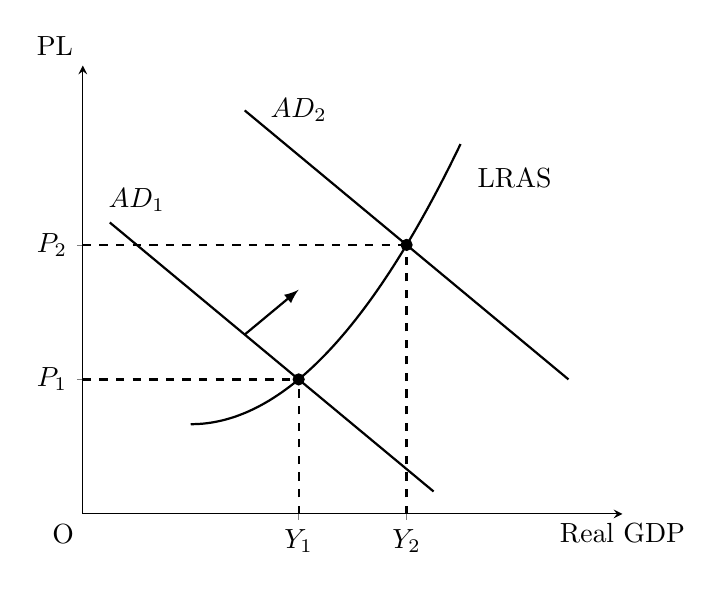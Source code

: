 \begin{tikzpicture}
    \begin{axis}[
            axis x line=middle,
            axis y line= middle,
            xmin=0, xmax=10,
            ymin=0,ymax=10,
            ylabel style={above left},
            ylabel=PL,
            xlabel style={below},
            xlabel=Real GDP,
            xtick={4,6},
            xticklabels={$Y_1$,$Y_2$},
            ytick={3,6},
            yticklabels={$P_1$,$P_2$}]
        \addplot[black,thick,smooth,domain=2:7] {(.5*x-1)^2+2};
        \addplot[black,mark=*,only marks] coordinates{(4,3)(6,6)};
        \addplot[black,thick] coordinates{(0.5,6.5)(6.5,0.5)};
        \addplot[black,thick] coordinates{(3,9)(9,3)};
        \addplot[black,thick,dashed] coordinates{(0,3)(4,3)};
        \addplot[black,thick,dashed] coordinates{(0,6)(6,6)};
        \addplot[black,thick,dashed] coordinates{(4,0)(4,3)};
        \addplot[black,thick,dashed] coordinates{(6,0)(6,6)};
        \addplot[black,thick,-latex] coordinates{(3,4)(4,5)};
        \node at (axis cs:8,7.5) {LRAS};
        \node at (axis cs:1,7) {$AD_1$};
        \node at (axis cs:4,9) {$AD_2$};
    \end{axis}
    \draw(-.25,-.25) node {O};
\end{tikzpicture}